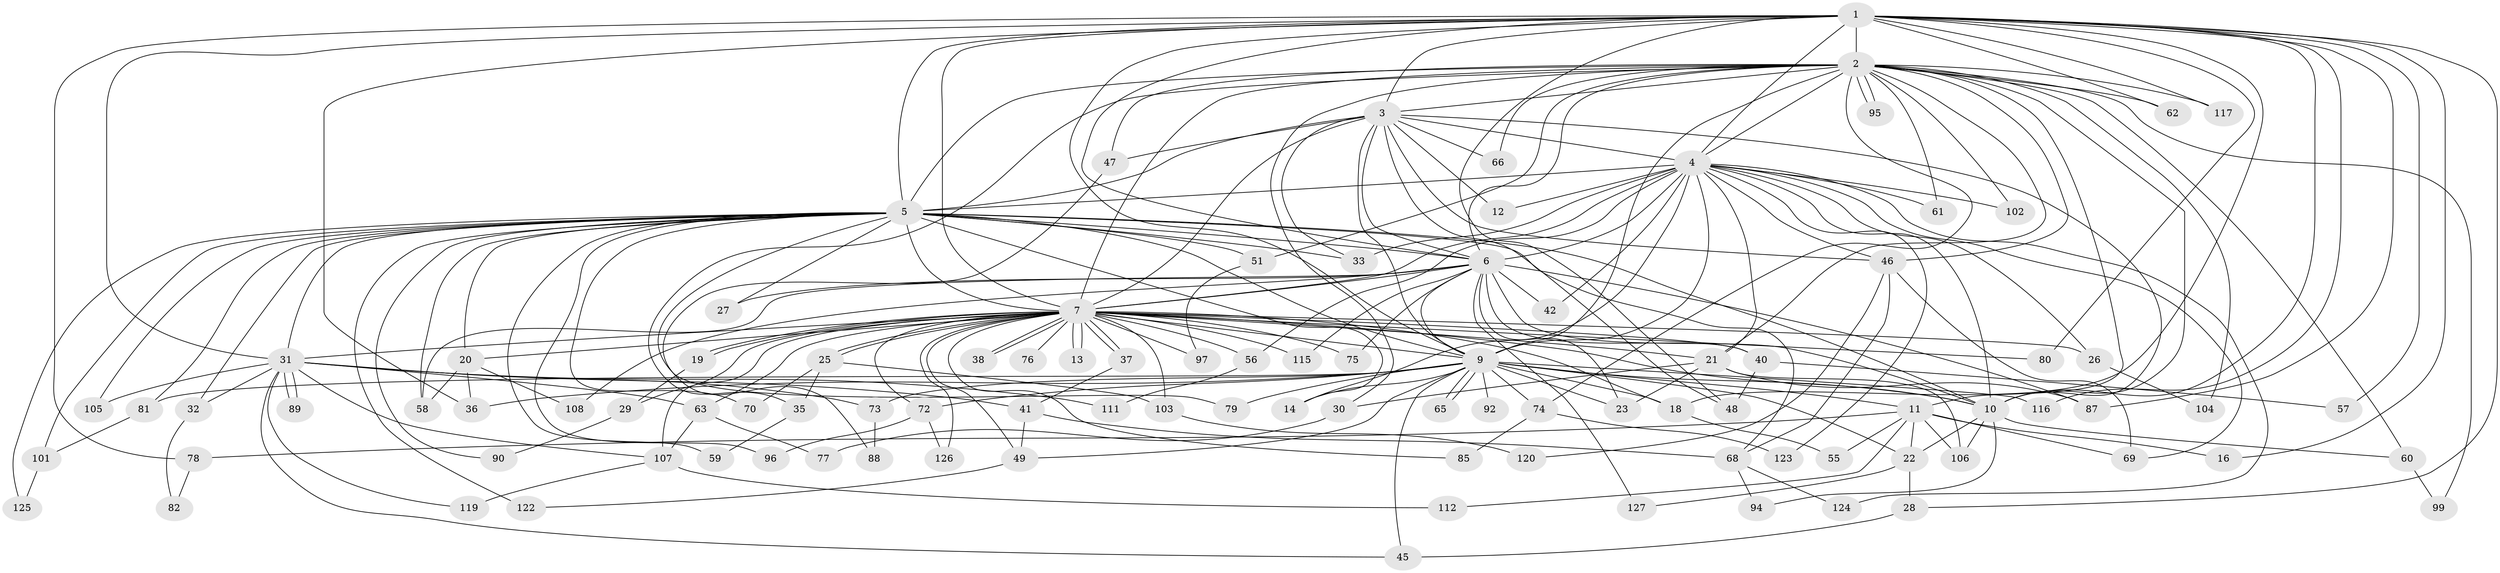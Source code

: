 // Generated by graph-tools (version 1.1) at 2025/23/03/03/25 07:23:48]
// undirected, 99 vertices, 232 edges
graph export_dot {
graph [start="1"]
  node [color=gray90,style=filled];
  1 [super="+17"];
  2 [super="+34"];
  3 [super="+86"];
  4 [super="+44"];
  5 [super="+8"];
  6 [super="+43"];
  7 [super="+15"];
  9 [super="+64"];
  10 [super="+91"];
  11 [super="+24"];
  12;
  13;
  14;
  16;
  18;
  19;
  20 [super="+67"];
  21 [super="+39"];
  22;
  23;
  25;
  26 [super="+53"];
  27;
  28;
  29 [super="+52"];
  30;
  31 [super="+84"];
  32;
  33 [super="+54"];
  35;
  36 [super="+93"];
  37;
  38;
  40;
  41;
  42;
  45 [super="+114"];
  46 [super="+98"];
  47;
  48 [super="+83"];
  49 [super="+50"];
  51;
  55;
  56;
  57;
  58 [super="+121"];
  59;
  60 [super="+71"];
  61;
  62;
  63;
  65;
  66;
  68 [super="+109"];
  69 [super="+100"];
  70;
  72;
  73;
  74;
  75;
  76;
  77;
  78;
  79;
  80;
  81;
  82;
  85;
  87 [super="+118"];
  88;
  89;
  90;
  92;
  94;
  95;
  96;
  97;
  99;
  101;
  102;
  103;
  104;
  105;
  106 [super="+113"];
  107 [super="+110"];
  108;
  111;
  112;
  115;
  116;
  117;
  119;
  120;
  122;
  123;
  124;
  125;
  126;
  127;
  1 -- 2;
  1 -- 3;
  1 -- 4;
  1 -- 5 [weight=2];
  1 -- 6;
  1 -- 7;
  1 -- 9;
  1 -- 10 [weight=2];
  1 -- 16;
  1 -- 18;
  1 -- 28;
  1 -- 48;
  1 -- 57;
  1 -- 62;
  1 -- 78;
  1 -- 80;
  1 -- 87;
  1 -- 116;
  1 -- 117;
  1 -- 31;
  1 -- 36;
  2 -- 3;
  2 -- 4;
  2 -- 5 [weight=2];
  2 -- 6 [weight=2];
  2 -- 7;
  2 -- 9;
  2 -- 10;
  2 -- 11;
  2 -- 30;
  2 -- 35;
  2 -- 46;
  2 -- 51;
  2 -- 60 [weight=2];
  2 -- 61;
  2 -- 62;
  2 -- 66;
  2 -- 74;
  2 -- 95;
  2 -- 95;
  2 -- 102;
  2 -- 104;
  2 -- 99;
  2 -- 21;
  2 -- 117;
  2 -- 47;
  3 -- 4;
  3 -- 5 [weight=2];
  3 -- 6;
  3 -- 7;
  3 -- 9;
  3 -- 10;
  3 -- 12;
  3 -- 33;
  3 -- 46;
  3 -- 47;
  3 -- 66;
  3 -- 48;
  4 -- 5 [weight=2];
  4 -- 6;
  4 -- 7 [weight=2];
  4 -- 9;
  4 -- 10;
  4 -- 12;
  4 -- 21;
  4 -- 26;
  4 -- 42;
  4 -- 56;
  4 -- 61;
  4 -- 69;
  4 -- 102;
  4 -- 123;
  4 -- 124;
  4 -- 33;
  4 -- 46;
  4 -- 14;
  5 -- 6 [weight=2];
  5 -- 7 [weight=2];
  5 -- 9 [weight=2];
  5 -- 10 [weight=2];
  5 -- 14;
  5 -- 27;
  5 -- 79;
  5 -- 81;
  5 -- 90;
  5 -- 68;
  5 -- 70;
  5 -- 20 [weight=2];
  5 -- 31;
  5 -- 32;
  5 -- 33;
  5 -- 96;
  5 -- 101;
  5 -- 105;
  5 -- 51;
  5 -- 122;
  5 -- 59;
  5 -- 125;
  5 -- 58;
  6 -- 7;
  6 -- 9;
  6 -- 10;
  6 -- 23;
  6 -- 27;
  6 -- 40;
  6 -- 42;
  6 -- 58;
  6 -- 75;
  6 -- 108;
  6 -- 127;
  6 -- 115;
  6 -- 87;
  7 -- 9;
  7 -- 10 [weight=2];
  7 -- 13;
  7 -- 13;
  7 -- 19;
  7 -- 19;
  7 -- 21;
  7 -- 25;
  7 -- 25;
  7 -- 26 [weight=2];
  7 -- 31;
  7 -- 37;
  7 -- 37;
  7 -- 38;
  7 -- 38;
  7 -- 49;
  7 -- 56;
  7 -- 63;
  7 -- 72;
  7 -- 75;
  7 -- 76 [weight=2];
  7 -- 85;
  7 -- 97;
  7 -- 107;
  7 -- 115;
  7 -- 126;
  7 -- 103;
  7 -- 40;
  7 -- 80;
  7 -- 18;
  7 -- 20;
  7 -- 29 [weight=2];
  9 -- 10;
  9 -- 11;
  9 -- 14;
  9 -- 22;
  9 -- 23;
  9 -- 36;
  9 -- 45;
  9 -- 49;
  9 -- 65;
  9 -- 65;
  9 -- 72;
  9 -- 73;
  9 -- 74;
  9 -- 79;
  9 -- 81;
  9 -- 92 [weight=2];
  9 -- 116;
  9 -- 18;
  10 -- 22;
  10 -- 60;
  10 -- 94;
  10 -- 106;
  11 -- 16;
  11 -- 78;
  11 -- 106;
  11 -- 112;
  11 -- 22;
  11 -- 55;
  11 -- 69;
  18 -- 55;
  19 -- 29;
  20 -- 36;
  20 -- 58;
  20 -- 108;
  21 -- 30;
  21 -- 87;
  21 -- 23;
  21 -- 106;
  22 -- 28;
  22 -- 127;
  25 -- 35;
  25 -- 70;
  25 -- 103;
  26 -- 104;
  28 -- 45;
  29 -- 90;
  30 -- 77;
  31 -- 32;
  31 -- 41;
  31 -- 63;
  31 -- 73;
  31 -- 89;
  31 -- 89;
  31 -- 105;
  31 -- 107;
  31 -- 119;
  31 -- 111;
  31 -- 45;
  32 -- 82;
  35 -- 59;
  37 -- 41;
  40 -- 48 [weight=2];
  40 -- 57;
  41 -- 68;
  41 -- 49;
  46 -- 69;
  46 -- 120;
  46 -- 68;
  47 -- 88;
  49 -- 122;
  51 -- 97;
  56 -- 111;
  60 -- 99;
  63 -- 77;
  63 -- 107;
  68 -- 94;
  68 -- 124;
  72 -- 96;
  72 -- 126;
  73 -- 88;
  74 -- 85;
  74 -- 123;
  78 -- 82;
  81 -- 101;
  101 -- 125;
  103 -- 120;
  107 -- 112;
  107 -- 119;
}
